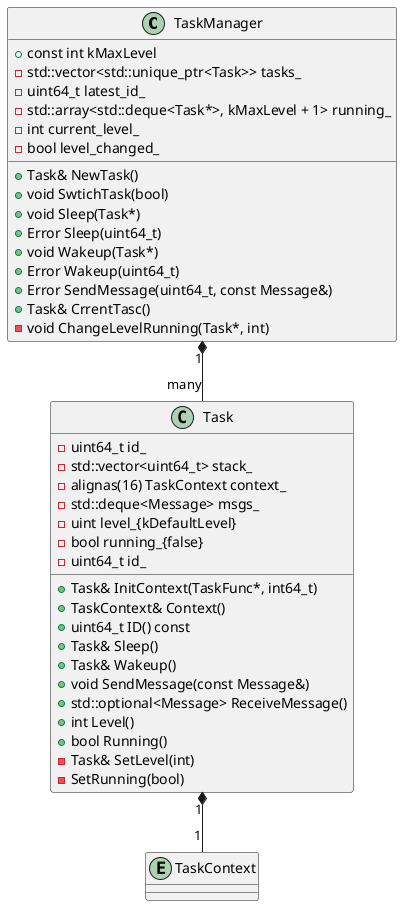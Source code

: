 @startuml
class TaskManager {
  +{method} Task& NewTask()
  +{method} void SwtichTask(bool)
  +{method} void Sleep(Task*)
  +{method} Error Sleep(uint64_t)
  +{method} void Wakeup(Task*)
  +{method} Error Wakeup(uint64_t)
  +{method} Error SendMessage(uint64_t, const Message&)
  +{method} Task& CrrentTasc()
  -{method} void ChangeLevelRunning(Task*, int)

  +{field} const int kMaxLevel
  -{field} std::vector<std::unique_ptr<Task>> tasks_
  -{field} uint64_t latest_id_
  -{field} std::array<std::deque<Task*>, kMaxLevel + 1> running_
  -{field} int current_level_
  -{field} bool level_changed_
}
class Task {
  +{method} Task& InitContext(TaskFunc*, int64_t)
  +{method} TaskContext& Context()
  +{method} uint64_t ID() const
  +{method} Task& Sleep()
  +{method} Task& Wakeup()
  +{method} void SendMessage(const Message&)
  +{method} std::optional<Message> ReceiveMessage()
  +{method} int Level()
  +{method} bool Running()
  -{method} Task& SetLevel(int)
  -{method} SetRunning(bool)

  -{field} uint64_t id_
  -{field} std::vector<uint64_t> stack_
  -{field} alignas(16) TaskContext context_
  -{field} std::deque<Message> msgs_
  -{field} uint level_{kDefaultLevel}
  -{field} bool running_{false}
  -{field} uint64_t id_
}
entity TaskContext

TaskManager "1" *-- "many" Task
Task "1" *-- "1" TaskContext
@enduml
